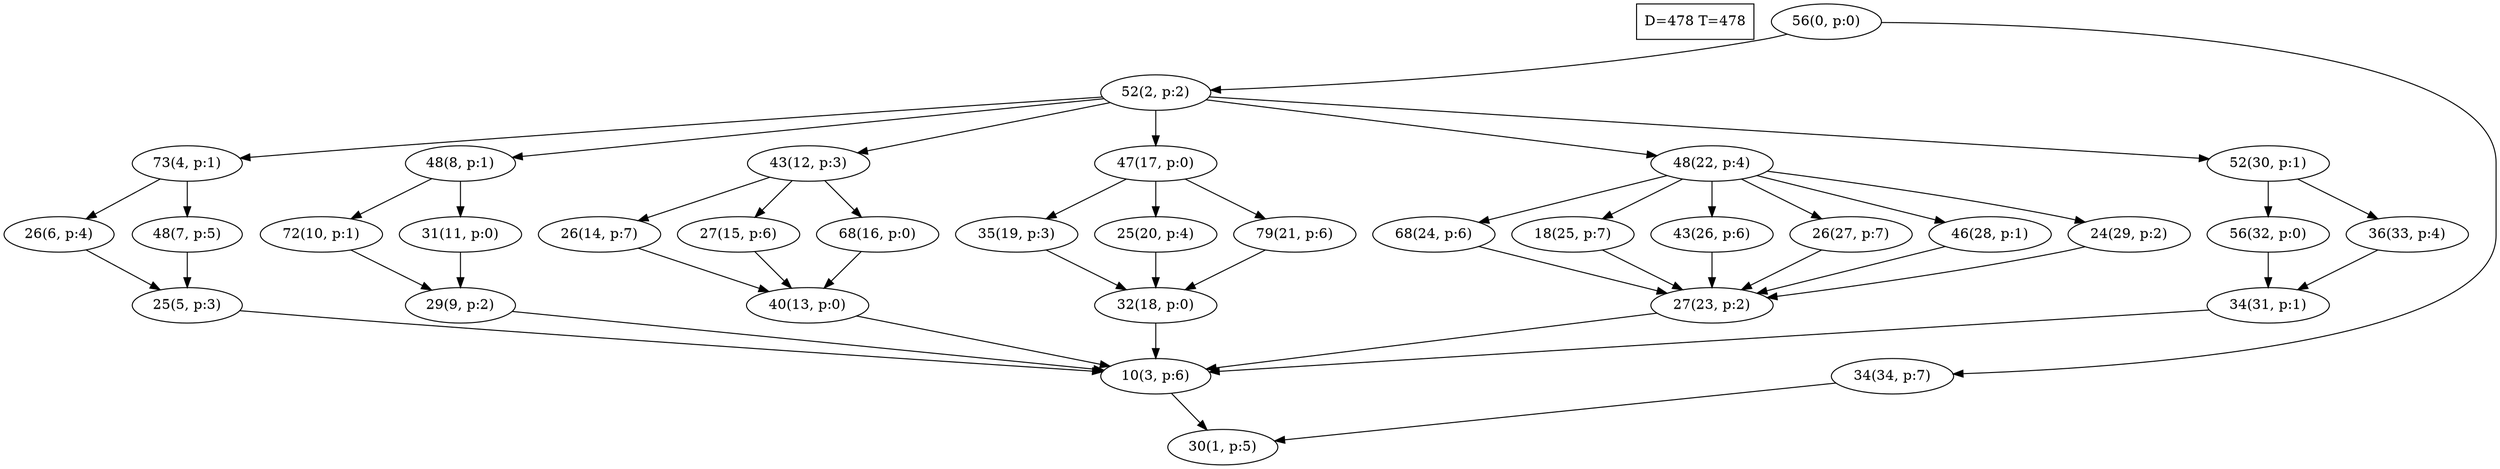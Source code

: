 digraph Task {
i [shape=box, label="D=478 T=478"]; 
0 [label="56(0, p:0)"];
1 [label="30(1, p:5)"];
2 [label="52(2, p:2)"];
3 [label="10(3, p:6)"];
4 [label="73(4, p:1)"];
5 [label="25(5, p:3)"];
6 [label="26(6, p:4)"];
7 [label="48(7, p:5)"];
8 [label="48(8, p:1)"];
9 [label="29(9, p:2)"];
10 [label="72(10, p:1)"];
11 [label="31(11, p:0)"];
12 [label="43(12, p:3)"];
13 [label="40(13, p:0)"];
14 [label="26(14, p:7)"];
15 [label="27(15, p:6)"];
16 [label="68(16, p:0)"];
17 [label="47(17, p:0)"];
18 [label="32(18, p:0)"];
19 [label="35(19, p:3)"];
20 [label="25(20, p:4)"];
21 [label="79(21, p:6)"];
22 [label="48(22, p:4)"];
23 [label="27(23, p:2)"];
24 [label="68(24, p:6)"];
25 [label="18(25, p:7)"];
26 [label="43(26, p:6)"];
27 [label="26(27, p:7)"];
28 [label="46(28, p:1)"];
29 [label="24(29, p:2)"];
30 [label="52(30, p:1)"];
31 [label="34(31, p:1)"];
32 [label="56(32, p:0)"];
33 [label="36(33, p:4)"];
34 [label="34(34, p:7)"];
0 -> 2;
0 -> 34;
2 -> 4;
2 -> 8;
2 -> 12;
2 -> 17;
2 -> 22;
2 -> 30;
3 -> 1;
4 -> 6;
4 -> 7;
5 -> 3;
6 -> 5;
7 -> 5;
8 -> 10;
8 -> 11;
9 -> 3;
10 -> 9;
11 -> 9;
12 -> 14;
12 -> 15;
12 -> 16;
13 -> 3;
14 -> 13;
15 -> 13;
16 -> 13;
17 -> 19;
17 -> 20;
17 -> 21;
18 -> 3;
19 -> 18;
20 -> 18;
21 -> 18;
22 -> 24;
22 -> 25;
22 -> 26;
22 -> 27;
22 -> 28;
22 -> 29;
23 -> 3;
24 -> 23;
25 -> 23;
26 -> 23;
27 -> 23;
28 -> 23;
29 -> 23;
30 -> 32;
30 -> 33;
31 -> 3;
32 -> 31;
33 -> 31;
34 -> 1;
}